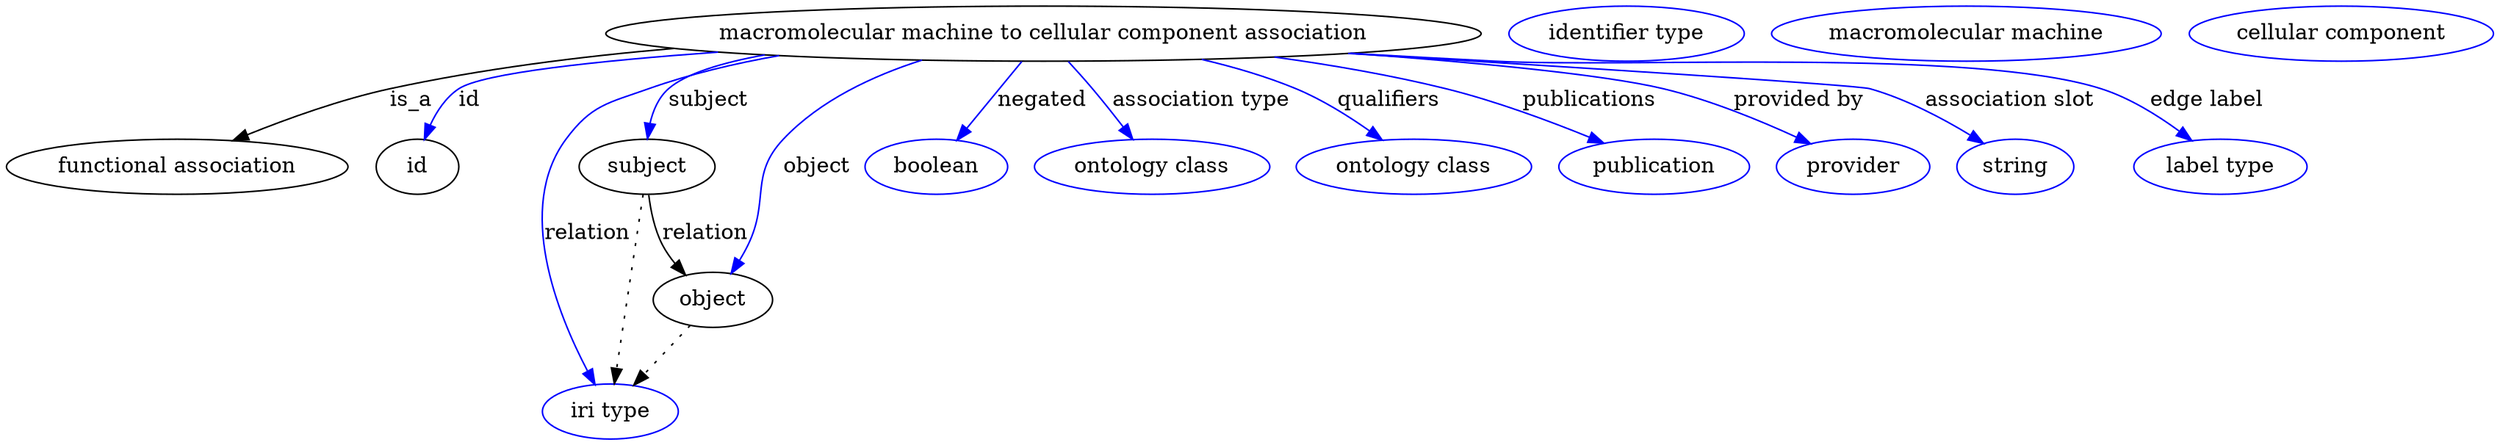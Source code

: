 digraph {
	graph [bb="0,0,1320.6,281"];
	node [label="\N"];
	"macromolecular machine to cellular component association"	 [height=0.5,
		label="macromolecular machine to cellular component association",
		pos="571.47,263",
		width=6.1264];
	"functional association"	 [height=0.5,
		pos="87.466,177",
		width=2.4296];
	"macromolecular machine to cellular component association" -> "functional association"	 [label=is_a,
		lp="221.74,220",
		pos="e,120.89,193.72 405.34,251.08 328.72,244.64 246.72,236.14 209.91,227 182.49,220.19 153.14,208.37 130.05,197.94"];
	id	 [height=0.5,
		pos="219.47,177",
		width=0.75];
	"macromolecular machine to cellular component association" -> id	 [color=blue,
		label=id,
		lp="255.91,220",
		pos="e,225.46,194.76 407.03,250.98 335.1,244.55 263.75,236.09 249.58,227 241.06,221.54 234.6,212.73 229.9,204.01",
		style=solid];
	subject	 [height=0.5,
		pos="352.47,177",
		width=0.97656];
	"macromolecular machine to cellular component association" -> subject	 [color=blue,
		label=subject,
		lp="390.29,220",
		pos="e,354.24,195.29 434.25,248.89 405.72,243.61 380.93,236.5 369.81,227 363.25,221.4 359.17,213.19 356.63,205.03",
		style=solid];
	relation	 [color=blue,
		height=0.5,
		label="iri type",
		pos="332.47,18",
		width=0.9834];
	"macromolecular machine to cellular component association" -> relation	 [color=blue,
		label=relation,
		lp="316.84,134",
		pos="e,323.07,35.476 434.05,248.88 407.75,243.71 380.83,236.65 356.47,227 332.63,217.56 322.34,216.56 308.47,195 278.66,148.68 301.77,\
81.424 318.71,44.586",
		style=solid];
	object	 [height=0.5,
		pos="392.47,91",
		width=0.88096];
	"macromolecular machine to cellular component association" -> object	 [color=blue,
		label=object,
		lp="449.57,177",
		pos="e,401.19,108.39 511.26,245.55 483.87,234.9 453.01,218.66 432.26,195 411.24,171.03 421.36,156.57 409.47,127 408.23,123.92 406.86,\
120.73 405.45,117.58",
		style=solid];
	negated	 [color=blue,
		height=0.5,
		label=boolean,
		pos="513.47,177",
		width=1.0584];
	"macromolecular machine to cellular component association" -> negated	 [color=blue,
		label=negated,
		lp="568.23,220",
		pos="e,525.15,194.33 559.17,244.76 550.93,232.55 539.96,216.29 530.84,202.76",
		style=solid];
	"association type"	 [color=blue,
		height=0.5,
		label="ontology class",
		pos="630.47,177",
		width=1.6931];
	"macromolecular machine to cellular component association" -> "association type"	 [color=blue,
		label="association type",
		lp="650.37,220",
		pos="e,618.17,194.92 583.98,244.76 592.25,232.71 603.22,216.72 612.42,203.3",
		style=solid];
	qualifiers	 [color=blue,
		height=0.5,
		label="ontology class",
		pos="770.47,177",
		width=1.6931];
	"macromolecular machine to cellular component association" -> qualifiers	 [color=blue,
		label=qualifiers,
		lp="748.52,220",
		pos="e,750.19,194.09 647.81,246.11 665.2,241.01 683.31,234.68 699.47,227 714.4,219.9 729.57,209.7 742.03,200.37",
		style=solid];
	publications	 [color=blue,
		height=0.5,
		label=publication,
		pos="899.47,177",
		width=1.3859];
	"macromolecular machine to cellular component association" -> publications	 [color=blue,
		label=publications,
		lp="853.68,220",
		pos="e,869.3,191.65 686.37,247.63 716.63,242.33 749.04,235.53 778.47,227 806.48,218.88 836.81,206.34 860.1,195.85",
		style=solid];
	"provided by"	 [color=blue,
		height=0.5,
		label=provider,
		pos="1007.5,177",
		width=1.1129];
	"macromolecular machine to cellular component association" -> "provided by"	 [color=blue,
		label="provided by",
		lp="965.1,220",
		pos="e,981.54,190.82 724.93,250.02 790.89,243.56 859.99,235.36 891.47,227 919.66,219.52 949.86,206.31 972.39,195.35",
		style=solid];
	"association slot"	 [color=blue,
		height=0.5,
		label=string,
		pos="1095.5,177",
		width=0.8403];
	"macromolecular machine to cellular component association" -> "association slot"	 [color=blue,
		label="association slot",
		lp="1078.4,220",
		pos="e,1075.5,190.9 730.29,250.48 850.37,240.9 995.75,228.99 1002.5,227 1025.4,220.21 1049,207.38 1066.8,196.42",
		style=solid];
	"edge label"	 [color=blue,
		height=0.5,
		label="label type",
		pos="1204.5,177",
		width=1.2425];
	"macromolecular machine to cellular component association" -> "edge label"	 [color=blue,
		label="edge label",
		lp="1184,220",
		pos="e,1185.1,193.24 727.94,250.28 752.54,248.41 777.69,246.59 801.47,245 873.42,240.19 1056.8,248.99 1125.5,227 1143.9,221.1 1162.3,\
209.84 1176.7,199.51",
		style=solid];
	association_id	 [color=blue,
		height=0.5,
		label="identifier type",
		pos="869.47,263",
		width=1.652];
	subject -> relation	 [pos="e,334.73,36.027 350.17,158.76 346.71,131.21 340.11,78.735 336.02,46.223",
		style=dotted];
	subject -> object	 [label=relation,
		lp="388.84,134",
		pos="e,378.88,107.46 356.04,158.87 358.35,149.13 361.85,137.08 366.71,127 368.5,123.29 370.66,119.56 372.98,115.97"];
	"functional association_subject"	 [color=blue,
		height=0.5,
		label="macromolecular machine",
		pos="1046.5,263",
		width=2.7701];
	object -> relation	 [pos="e,346.23,34.752 378.85,74.435 371.16,65.075 361.39,53.191 352.8,42.745",
		style=dotted];
	"macromolecular machine to cellular component association_object"	 [color=blue,
		height=0.5,
		label="cellular component",
		pos="1242.5,263",
		width=2.1702];
}
